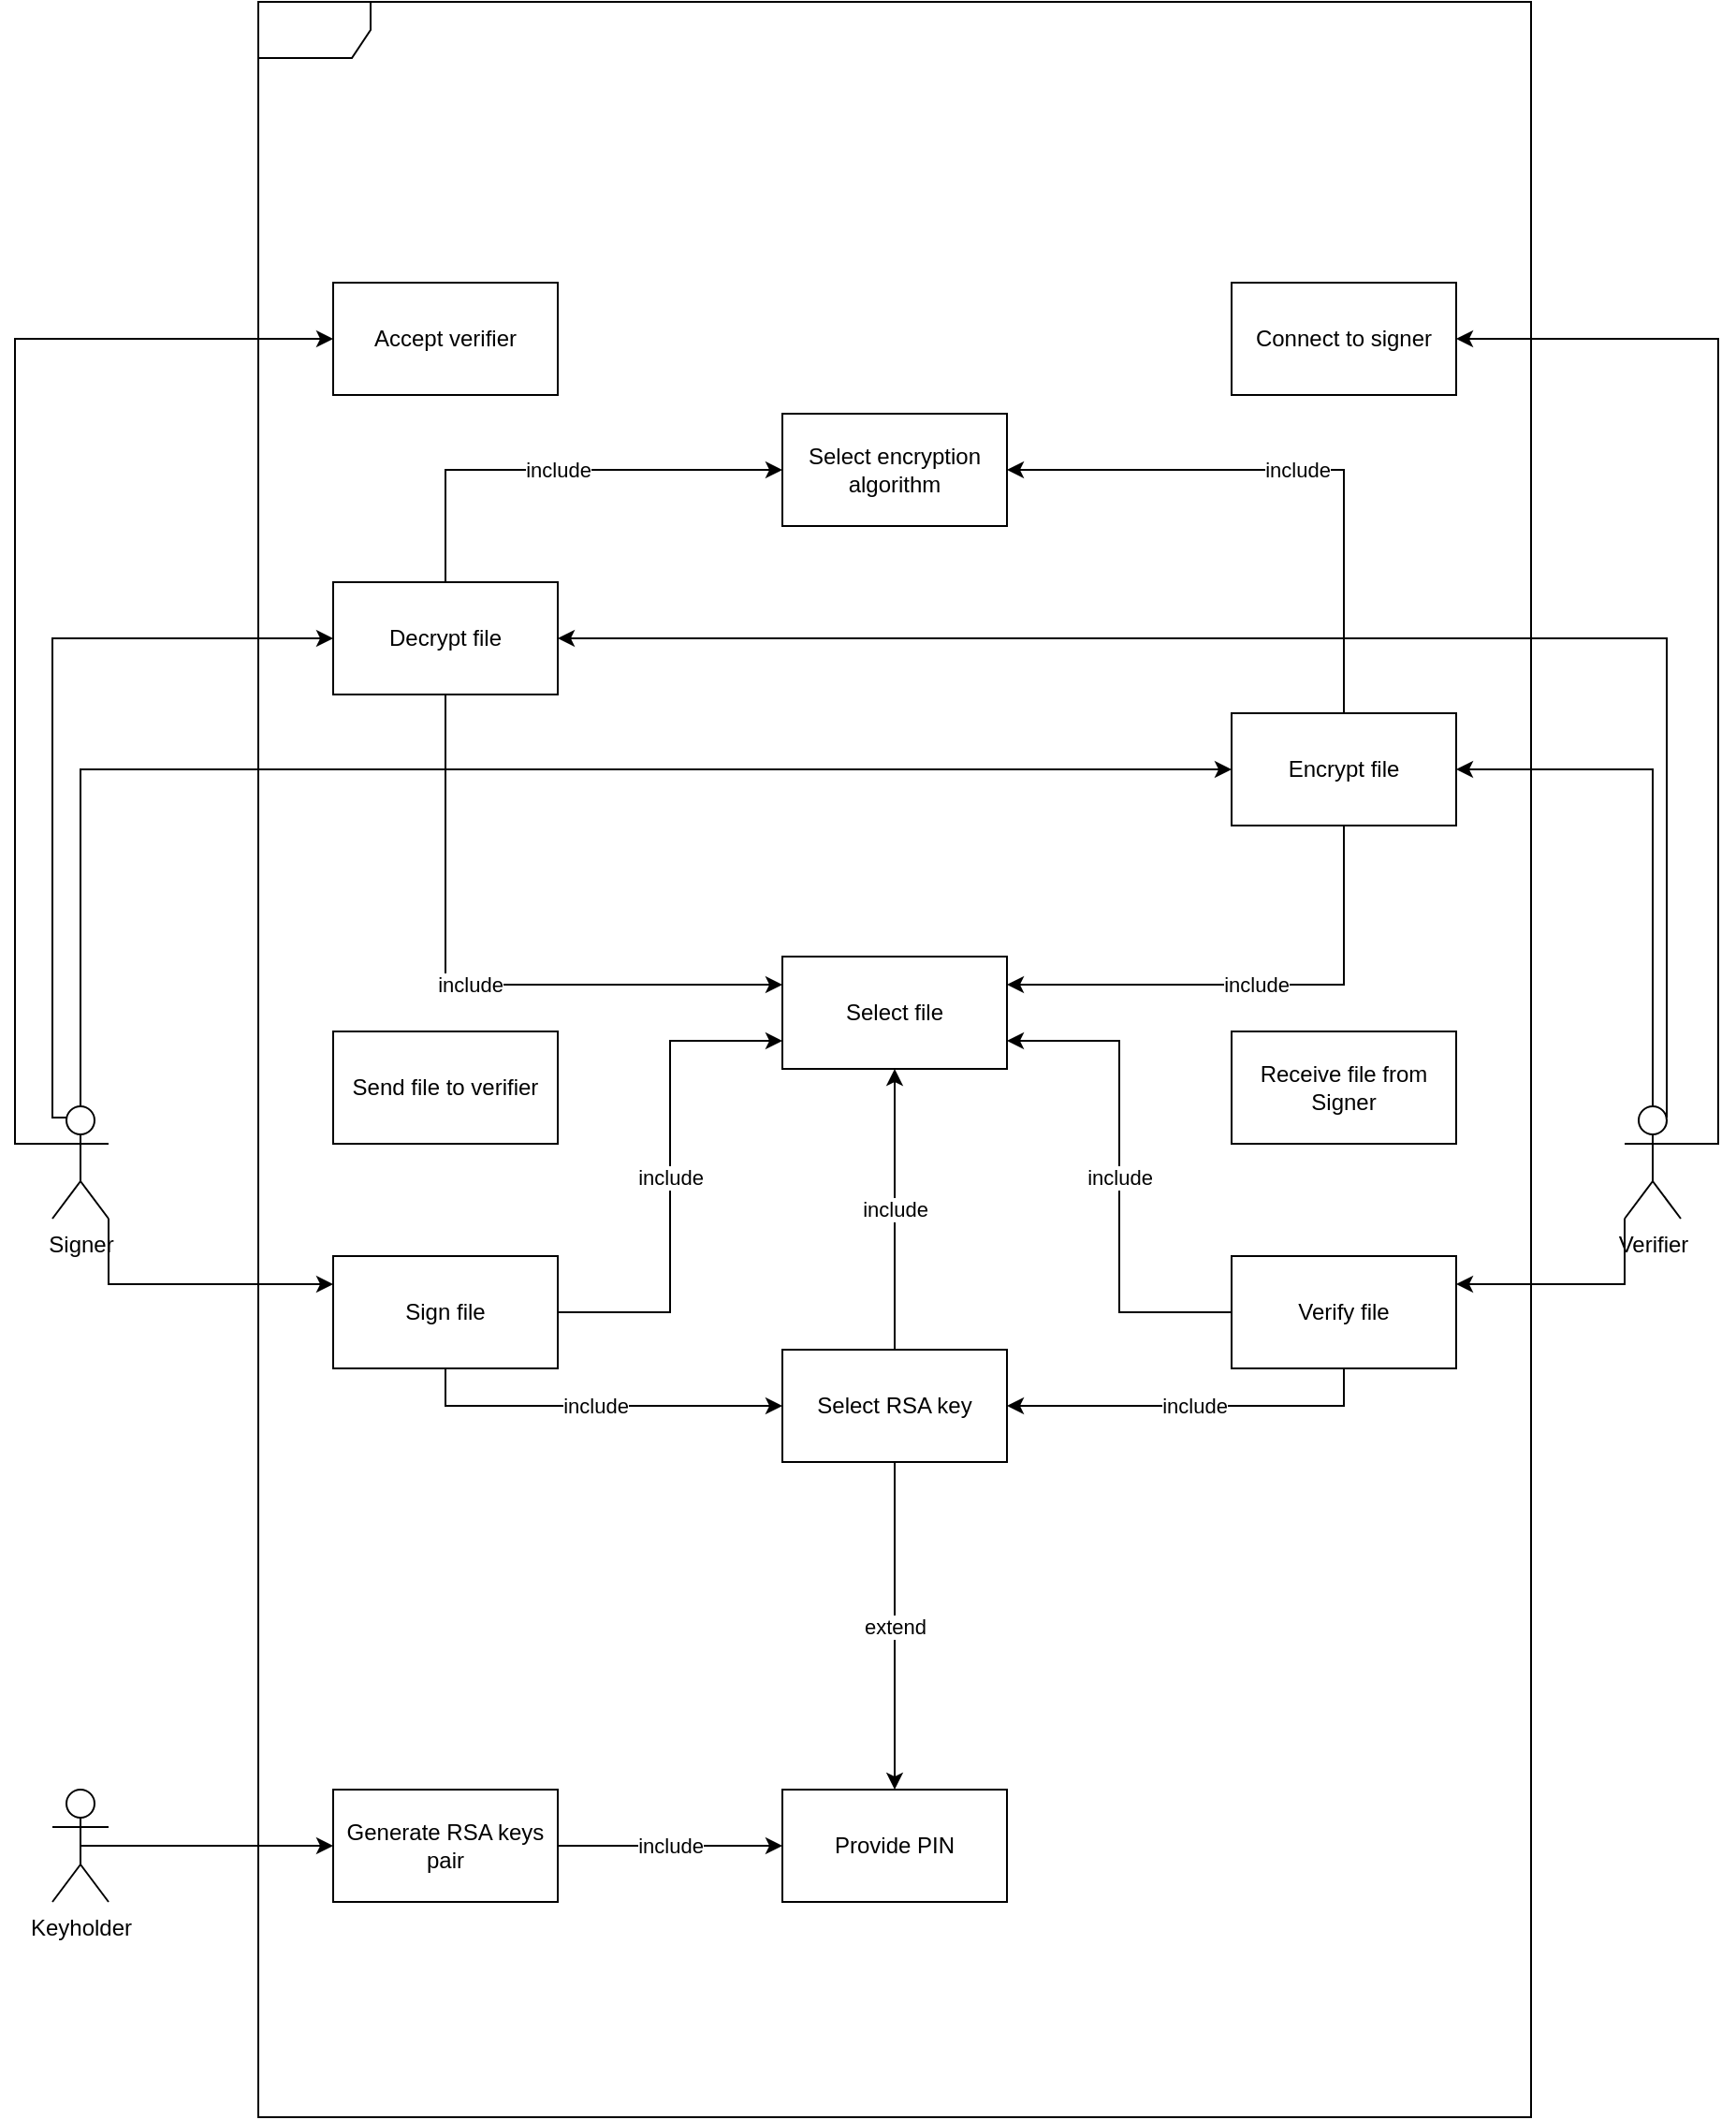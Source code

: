 <mxfile version="23.1.6" type="github">
  <diagram name="Strona-1" id="TTjGYXf1ocC-9Z0RMeZj">
    <mxGraphModel dx="1500" dy="1966" grid="1" gridSize="10" guides="1" tooltips="1" connect="1" arrows="1" fold="1" page="1" pageScale="1" pageWidth="827" pageHeight="1169" math="0" shadow="0">
      <root>
        <mxCell id="0" />
        <mxCell id="1" parent="0" />
        <mxCell id="yAPrmbFOTz-pm8HXEm0U-16" style="edgeStyle=orthogonalEdgeStyle;rounded=0;orthogonalLoop=1;jettySize=auto;html=1;exitX=1;exitY=1;exitDx=0;exitDy=0;exitPerimeter=0;entryX=0;entryY=0.25;entryDx=0;entryDy=0;" parent="1" source="bYOMzMcMHJjyalzg_KUC-1" target="yAPrmbFOTz-pm8HXEm0U-6" edge="1">
          <mxGeometry relative="1" as="geometry" />
        </mxCell>
        <mxCell id="yAPrmbFOTz-pm8HXEm0U-17" style="edgeStyle=orthogonalEdgeStyle;rounded=0;orthogonalLoop=1;jettySize=auto;html=1;exitX=0.25;exitY=0.1;exitDx=0;exitDy=0;exitPerimeter=0;entryX=0;entryY=0.5;entryDx=0;entryDy=0;" parent="1" source="bYOMzMcMHJjyalzg_KUC-1" target="yAPrmbFOTz-pm8HXEm0U-9" edge="1">
          <mxGeometry relative="1" as="geometry">
            <Array as="points">
              <mxPoint x="90" y="166" />
              <mxPoint x="90" y="-90" />
            </Array>
          </mxGeometry>
        </mxCell>
        <mxCell id="yAPrmbFOTz-pm8HXEm0U-26" style="edgeStyle=orthogonalEdgeStyle;rounded=0;orthogonalLoop=1;jettySize=auto;html=1;exitX=0.5;exitY=0;exitDx=0;exitDy=0;exitPerimeter=0;entryX=0;entryY=0.5;entryDx=0;entryDy=0;" parent="1" source="bYOMzMcMHJjyalzg_KUC-1" target="yAPrmbFOTz-pm8HXEm0U-8" edge="1">
          <mxGeometry relative="1" as="geometry" />
        </mxCell>
        <mxCell id="yAPrmbFOTz-pm8HXEm0U-46" style="edgeStyle=orthogonalEdgeStyle;rounded=0;orthogonalLoop=1;jettySize=auto;html=1;exitX=0;exitY=0.333;exitDx=0;exitDy=0;exitPerimeter=0;entryX=0;entryY=0.5;entryDx=0;entryDy=0;" parent="1" source="bYOMzMcMHJjyalzg_KUC-1" target="yAPrmbFOTz-pm8HXEm0U-40" edge="1">
          <mxGeometry relative="1" as="geometry" />
        </mxCell>
        <mxCell id="bYOMzMcMHJjyalzg_KUC-1" value="Signer" style="shape=umlActor;verticalLabelPosition=bottom;verticalAlign=top;html=1;" parent="1" vertex="1">
          <mxGeometry x="90" y="160" width="30" height="60" as="geometry" />
        </mxCell>
        <mxCell id="bYOMzMcMHJjyalzg_KUC-2" value="" style="shape=umlFrame;whiteSpace=wrap;html=1;pointerEvents=0;" parent="1" vertex="1">
          <mxGeometry x="200" y="-430" width="680" height="1130" as="geometry" />
        </mxCell>
        <mxCell id="yAPrmbFOTz-pm8HXEm0U-33" style="edgeStyle=orthogonalEdgeStyle;rounded=0;orthogonalLoop=1;jettySize=auto;html=1;exitX=0.5;exitY=0.5;exitDx=0;exitDy=0;exitPerimeter=0;entryX=0;entryY=0.5;entryDx=0;entryDy=0;" parent="1" source="bYOMzMcMHJjyalzg_KUC-3" target="yAPrmbFOTz-pm8HXEm0U-1" edge="1">
          <mxGeometry relative="1" as="geometry" />
        </mxCell>
        <mxCell id="bYOMzMcMHJjyalzg_KUC-3" value="Keyholder" style="shape=umlActor;verticalLabelPosition=bottom;verticalAlign=top;html=1;" parent="1" vertex="1">
          <mxGeometry x="90" y="525" width="30" height="60" as="geometry" />
        </mxCell>
        <mxCell id="yAPrmbFOTz-pm8HXEm0U-15" style="edgeStyle=orthogonalEdgeStyle;rounded=0;orthogonalLoop=1;jettySize=auto;html=1;exitX=0;exitY=1;exitDx=0;exitDy=0;exitPerimeter=0;entryX=1;entryY=0.25;entryDx=0;entryDy=0;" parent="1" source="bYOMzMcMHJjyalzg_KUC-4" target="yAPrmbFOTz-pm8HXEm0U-2" edge="1">
          <mxGeometry relative="1" as="geometry" />
        </mxCell>
        <mxCell id="yAPrmbFOTz-pm8HXEm0U-18" style="edgeStyle=orthogonalEdgeStyle;rounded=0;orthogonalLoop=1;jettySize=auto;html=1;exitX=0.75;exitY=0.1;exitDx=0;exitDy=0;exitPerimeter=0;entryX=1;entryY=0.5;entryDx=0;entryDy=0;" parent="1" source="bYOMzMcMHJjyalzg_KUC-4" target="yAPrmbFOTz-pm8HXEm0U-9" edge="1">
          <mxGeometry relative="1" as="geometry">
            <Array as="points">
              <mxPoint x="953" y="-90" />
            </Array>
          </mxGeometry>
        </mxCell>
        <mxCell id="yAPrmbFOTz-pm8HXEm0U-25" style="edgeStyle=orthogonalEdgeStyle;rounded=0;orthogonalLoop=1;jettySize=auto;html=1;exitX=0.5;exitY=0;exitDx=0;exitDy=0;exitPerimeter=0;entryX=1;entryY=0.5;entryDx=0;entryDy=0;" parent="1" source="bYOMzMcMHJjyalzg_KUC-4" target="yAPrmbFOTz-pm8HXEm0U-8" edge="1">
          <mxGeometry relative="1" as="geometry" />
        </mxCell>
        <mxCell id="yAPrmbFOTz-pm8HXEm0U-47" style="edgeStyle=orthogonalEdgeStyle;rounded=0;orthogonalLoop=1;jettySize=auto;html=1;exitX=1;exitY=0.333;exitDx=0;exitDy=0;exitPerimeter=0;entryX=1;entryY=0.5;entryDx=0;entryDy=0;" parent="1" source="bYOMzMcMHJjyalzg_KUC-4" target="yAPrmbFOTz-pm8HXEm0U-41" edge="1">
          <mxGeometry relative="1" as="geometry" />
        </mxCell>
        <mxCell id="bYOMzMcMHJjyalzg_KUC-4" value="Verifier" style="shape=umlActor;verticalLabelPosition=bottom;verticalAlign=top;html=1;" parent="1" vertex="1">
          <mxGeometry x="930" y="160" width="30" height="60" as="geometry" />
        </mxCell>
        <mxCell id="yAPrmbFOTz-pm8HXEm0U-35" value="include" style="edgeStyle=orthogonalEdgeStyle;rounded=0;orthogonalLoop=1;jettySize=auto;html=1;exitX=1;exitY=0.5;exitDx=0;exitDy=0;entryX=0;entryY=0.5;entryDx=0;entryDy=0;" parent="1" source="yAPrmbFOTz-pm8HXEm0U-1" target="yAPrmbFOTz-pm8HXEm0U-34" edge="1">
          <mxGeometry relative="1" as="geometry" />
        </mxCell>
        <mxCell id="yAPrmbFOTz-pm8HXEm0U-1" value="Generate RSA keys pair" style="rounded=0;whiteSpace=wrap;html=1;" parent="1" vertex="1">
          <mxGeometry x="240" y="525" width="120" height="60" as="geometry" />
        </mxCell>
        <mxCell id="yAPrmbFOTz-pm8HXEm0U-21" value="include" style="edgeStyle=orthogonalEdgeStyle;rounded=0;orthogonalLoop=1;jettySize=auto;html=1;exitX=0;exitY=0.5;exitDx=0;exitDy=0;entryX=1;entryY=0.75;entryDx=0;entryDy=0;" parent="1" source="yAPrmbFOTz-pm8HXEm0U-2" target="yAPrmbFOTz-pm8HXEm0U-12" edge="1">
          <mxGeometry relative="1" as="geometry" />
        </mxCell>
        <mxCell id="yAPrmbFOTz-pm8HXEm0U-38" value="include" style="edgeStyle=orthogonalEdgeStyle;rounded=0;orthogonalLoop=1;jettySize=auto;html=1;exitX=0.5;exitY=1;exitDx=0;exitDy=0;entryX=1;entryY=0.5;entryDx=0;entryDy=0;" parent="1" source="yAPrmbFOTz-pm8HXEm0U-2" target="yAPrmbFOTz-pm8HXEm0U-23" edge="1">
          <mxGeometry relative="1" as="geometry" />
        </mxCell>
        <mxCell id="yAPrmbFOTz-pm8HXEm0U-2" value="Verify file" style="rounded=0;whiteSpace=wrap;html=1;" parent="1" vertex="1">
          <mxGeometry x="720" y="240" width="120" height="60" as="geometry" />
        </mxCell>
        <mxCell id="yAPrmbFOTz-pm8HXEm0U-19" value="include" style="edgeStyle=orthogonalEdgeStyle;rounded=0;orthogonalLoop=1;jettySize=auto;html=1;exitX=1;exitY=0.5;exitDx=0;exitDy=0;entryX=0;entryY=0.75;entryDx=0;entryDy=0;" parent="1" source="yAPrmbFOTz-pm8HXEm0U-6" target="yAPrmbFOTz-pm8HXEm0U-12" edge="1">
          <mxGeometry relative="1" as="geometry" />
        </mxCell>
        <mxCell id="yAPrmbFOTz-pm8HXEm0U-37" value="include" style="edgeStyle=orthogonalEdgeStyle;rounded=0;orthogonalLoop=1;jettySize=auto;html=1;entryX=0;entryY=0.5;entryDx=0;entryDy=0;exitX=0.5;exitY=1;exitDx=0;exitDy=0;" parent="1" source="yAPrmbFOTz-pm8HXEm0U-6" target="yAPrmbFOTz-pm8HXEm0U-23" edge="1">
          <mxGeometry relative="1" as="geometry" />
        </mxCell>
        <mxCell id="yAPrmbFOTz-pm8HXEm0U-6" value="Sign file" style="rounded=0;whiteSpace=wrap;html=1;" parent="1" vertex="1">
          <mxGeometry x="240" y="240" width="120" height="60" as="geometry" />
        </mxCell>
        <mxCell id="yAPrmbFOTz-pm8HXEm0U-7" value="Send file to verifier" style="rounded=0;whiteSpace=wrap;html=1;" parent="1" vertex="1">
          <mxGeometry x="240" y="120" width="120" height="60" as="geometry" />
        </mxCell>
        <mxCell id="yAPrmbFOTz-pm8HXEm0U-24" value="include" style="edgeStyle=orthogonalEdgeStyle;rounded=0;orthogonalLoop=1;jettySize=auto;html=1;entryX=1;entryY=0.25;entryDx=0;entryDy=0;exitX=0.5;exitY=1;exitDx=0;exitDy=0;" parent="1" source="yAPrmbFOTz-pm8HXEm0U-8" target="yAPrmbFOTz-pm8HXEm0U-12" edge="1">
          <mxGeometry relative="1" as="geometry" />
        </mxCell>
        <mxCell id="yAPrmbFOTz-pm8HXEm0U-44" value="include" style="edgeStyle=orthogonalEdgeStyle;rounded=0;orthogonalLoop=1;jettySize=auto;html=1;exitX=0.5;exitY=0;exitDx=0;exitDy=0;entryX=1;entryY=0.5;entryDx=0;entryDy=0;" parent="1" source="yAPrmbFOTz-pm8HXEm0U-8" target="yAPrmbFOTz-pm8HXEm0U-42" edge="1">
          <mxGeometry relative="1" as="geometry" />
        </mxCell>
        <mxCell id="yAPrmbFOTz-pm8HXEm0U-8" value="Encrypt file" style="rounded=0;whiteSpace=wrap;html=1;" parent="1" vertex="1">
          <mxGeometry x="720" y="-50" width="120" height="60" as="geometry" />
        </mxCell>
        <mxCell id="yAPrmbFOTz-pm8HXEm0U-22" value="include" style="edgeStyle=orthogonalEdgeStyle;rounded=0;orthogonalLoop=1;jettySize=auto;html=1;exitX=0.5;exitY=1;exitDx=0;exitDy=0;entryX=0;entryY=0.25;entryDx=0;entryDy=0;" parent="1" source="yAPrmbFOTz-pm8HXEm0U-9" target="yAPrmbFOTz-pm8HXEm0U-12" edge="1">
          <mxGeometry relative="1" as="geometry" />
        </mxCell>
        <mxCell id="yAPrmbFOTz-pm8HXEm0U-43" value="include" style="edgeStyle=orthogonalEdgeStyle;rounded=0;orthogonalLoop=1;jettySize=auto;html=1;exitX=0.5;exitY=0;exitDx=0;exitDy=0;entryX=0;entryY=0.5;entryDx=0;entryDy=0;" parent="1" source="yAPrmbFOTz-pm8HXEm0U-9" target="yAPrmbFOTz-pm8HXEm0U-42" edge="1">
          <mxGeometry relative="1" as="geometry" />
        </mxCell>
        <mxCell id="yAPrmbFOTz-pm8HXEm0U-9" value="Decrypt file" style="rounded=0;whiteSpace=wrap;html=1;" parent="1" vertex="1">
          <mxGeometry x="240" y="-120" width="120" height="60" as="geometry" />
        </mxCell>
        <mxCell id="yAPrmbFOTz-pm8HXEm0U-11" value="Receive file from Signer" style="rounded=0;whiteSpace=wrap;html=1;" parent="1" vertex="1">
          <mxGeometry x="720" y="120" width="120" height="60" as="geometry" />
        </mxCell>
        <mxCell id="yAPrmbFOTz-pm8HXEm0U-12" value="Select file" style="rounded=0;whiteSpace=wrap;html=1;" parent="1" vertex="1">
          <mxGeometry x="480" y="80" width="120" height="60" as="geometry" />
        </mxCell>
        <mxCell id="yAPrmbFOTz-pm8HXEm0U-36" value="extend" style="edgeStyle=orthogonalEdgeStyle;rounded=0;orthogonalLoop=1;jettySize=auto;html=1;exitX=0.5;exitY=1;exitDx=0;exitDy=0;entryX=0.5;entryY=0;entryDx=0;entryDy=0;" parent="1" source="yAPrmbFOTz-pm8HXEm0U-23" target="yAPrmbFOTz-pm8HXEm0U-34" edge="1">
          <mxGeometry relative="1" as="geometry" />
        </mxCell>
        <mxCell id="yAPrmbFOTz-pm8HXEm0U-39" value="include" style="edgeStyle=orthogonalEdgeStyle;rounded=0;orthogonalLoop=1;jettySize=auto;html=1;exitX=0.5;exitY=0;exitDx=0;exitDy=0;entryX=0.5;entryY=1;entryDx=0;entryDy=0;" parent="1" source="yAPrmbFOTz-pm8HXEm0U-23" target="yAPrmbFOTz-pm8HXEm0U-12" edge="1">
          <mxGeometry relative="1" as="geometry" />
        </mxCell>
        <mxCell id="yAPrmbFOTz-pm8HXEm0U-23" value="Select RSA key" style="rounded=0;whiteSpace=wrap;html=1;" parent="1" vertex="1">
          <mxGeometry x="480" y="290" width="120" height="60" as="geometry" />
        </mxCell>
        <mxCell id="yAPrmbFOTz-pm8HXEm0U-34" value="Provide PIN" style="rounded=0;whiteSpace=wrap;html=1;" parent="1" vertex="1">
          <mxGeometry x="480" y="525" width="120" height="60" as="geometry" />
        </mxCell>
        <mxCell id="yAPrmbFOTz-pm8HXEm0U-40" value="Accept verifier" style="rounded=0;whiteSpace=wrap;html=1;" parent="1" vertex="1">
          <mxGeometry x="240" y="-280" width="120" height="60" as="geometry" />
        </mxCell>
        <mxCell id="yAPrmbFOTz-pm8HXEm0U-41" value="Connect to signer" style="rounded=0;whiteSpace=wrap;html=1;" parent="1" vertex="1">
          <mxGeometry x="720" y="-280" width="120" height="60" as="geometry" />
        </mxCell>
        <mxCell id="yAPrmbFOTz-pm8HXEm0U-42" value="Select encryption algorithm" style="rounded=0;whiteSpace=wrap;html=1;" parent="1" vertex="1">
          <mxGeometry x="480" y="-210" width="120" height="60" as="geometry" />
        </mxCell>
      </root>
    </mxGraphModel>
  </diagram>
</mxfile>
